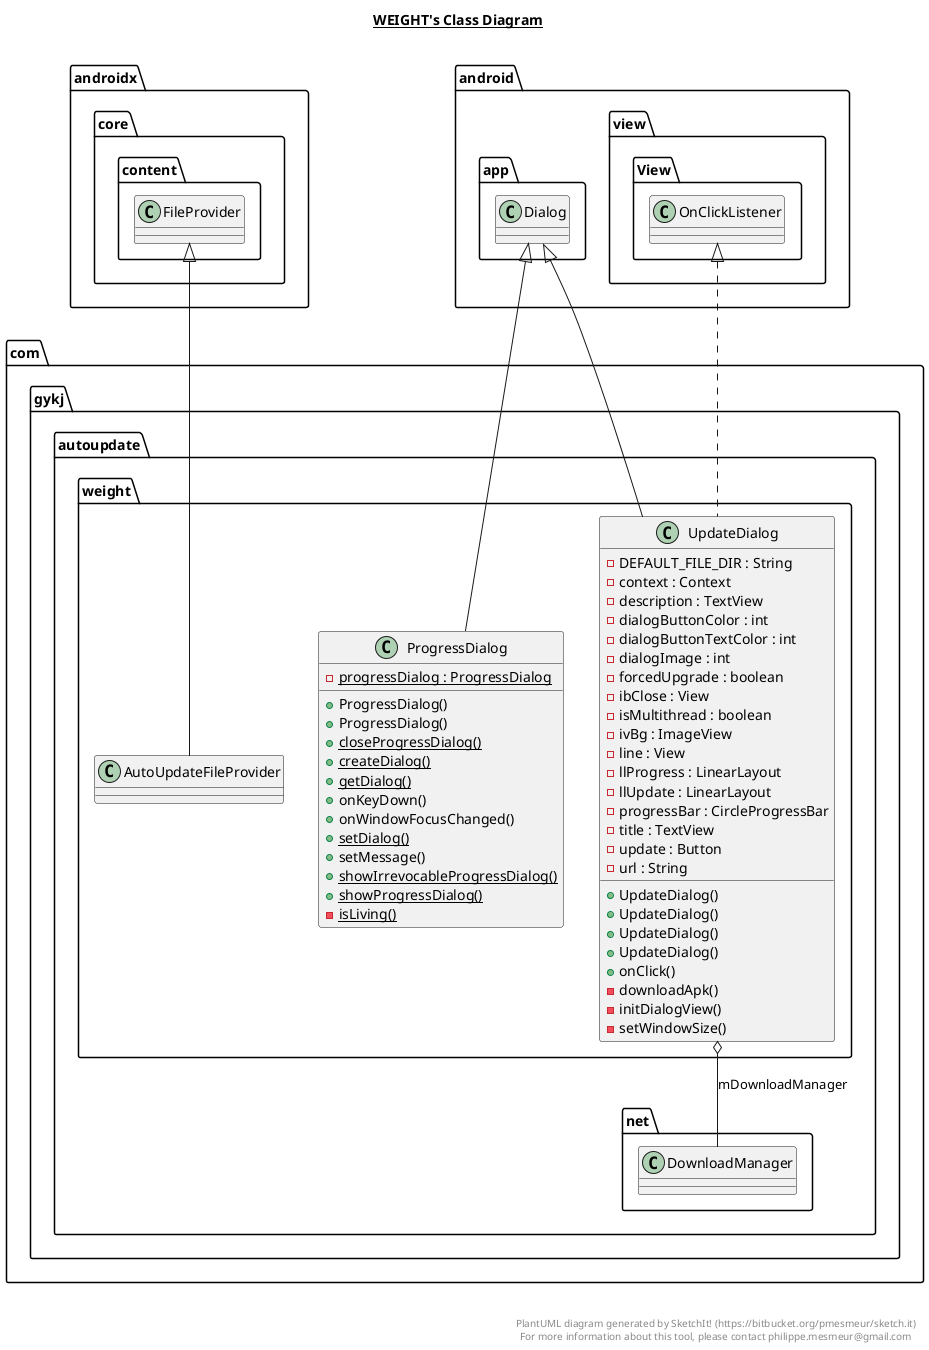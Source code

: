 @startuml

title __WEIGHT's Class Diagram__\n

  namespace com.gykj.autoupdate {
    namespace weight {
      class com.gykj.autoupdate.weight.AutoUpdateFileProvider {
      }
    }
  }
  

  namespace com.gykj.autoupdate {
    namespace weight {
      class com.gykj.autoupdate.weight.ProgressDialog {
          {static} - progressDialog : ProgressDialog
          + ProgressDialog()
          + ProgressDialog()
          {static} + closeProgressDialog()
          {static} + createDialog()
          {static} + getDialog()
          + onKeyDown()
          + onWindowFocusChanged()
          {static} + setDialog()
          + setMessage()
          {static} + showIrrevocableProgressDialog()
          {static} + showProgressDialog()
          {static} - isLiving()
      }
    }
  }
  

  namespace com.gykj.autoupdate {
    namespace weight {
      class com.gykj.autoupdate.weight.UpdateDialog {
          - DEFAULT_FILE_DIR : String
          - context : Context
          - description : TextView
          - dialogButtonColor : int
          - dialogButtonTextColor : int
          - dialogImage : int
          - forcedUpgrade : boolean
          - ibClose : View
          - isMultithread : boolean
          - ivBg : ImageView
          - line : View
          - llProgress : LinearLayout
          - llUpdate : LinearLayout
          - progressBar : CircleProgressBar
          - title : TextView
          - update : Button
          - url : String
          + UpdateDialog()
          + UpdateDialog()
          + UpdateDialog()
          + UpdateDialog()
          + onClick()
          - downloadApk()
          - initDialogView()
          - setWindowSize()
      }
    }
  }
  

  com.gykj.autoupdate.weight.AutoUpdateFileProvider -up-|> androidx.core.content.FileProvider
  com.gykj.autoupdate.weight.ProgressDialog -up-|> android.app.Dialog
  com.gykj.autoupdate.weight.UpdateDialog .up.|> android.view.View.OnClickListener
  com.gykj.autoupdate.weight.UpdateDialog -up-|> android.app.Dialog
  com.gykj.autoupdate.weight.UpdateDialog o-- com.gykj.autoupdate.net.DownloadManager : mDownloadManager


right footer


PlantUML diagram generated by SketchIt! (https://bitbucket.org/pmesmeur/sketch.it)
For more information about this tool, please contact philippe.mesmeur@gmail.com
endfooter

@enduml
